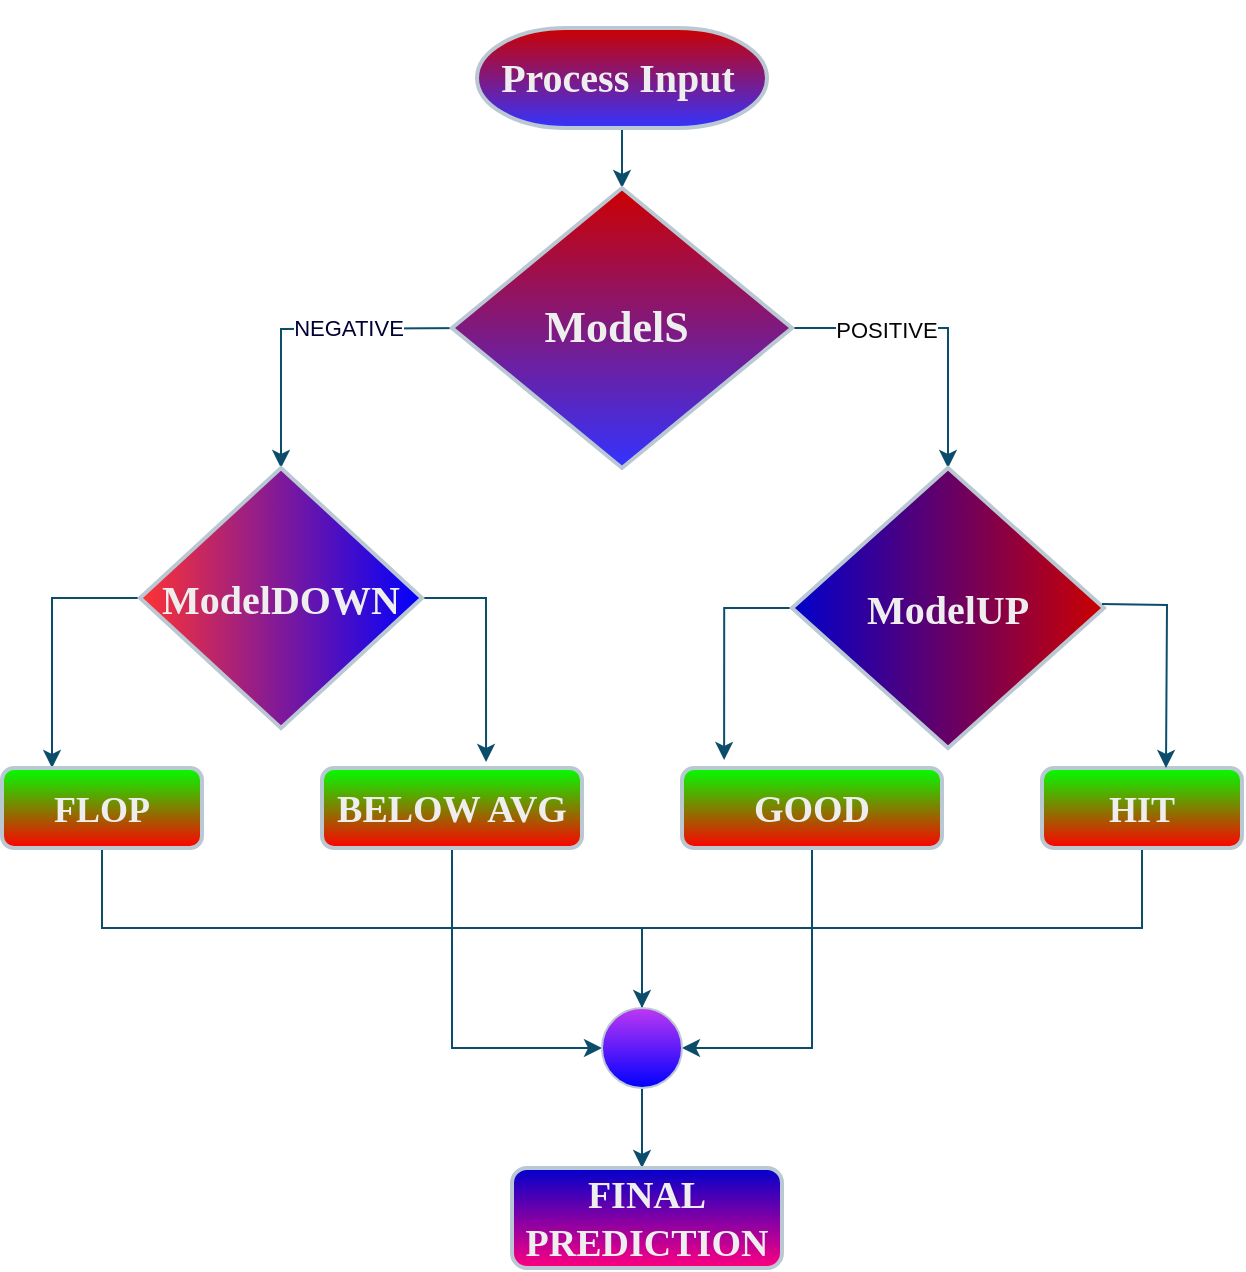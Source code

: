<mxfile version="21.6.6" type="github">
  <diagram id="C5RBs43oDa-KdzZeNtuy" name="Page-1">
    <mxGraphModel dx="1122" dy="761" grid="1" gridSize="10" guides="1" tooltips="1" connect="1" arrows="1" fold="1" page="1" pageScale="1" pageWidth="827" pageHeight="1169" math="0" shadow="0">
      <root>
        <mxCell id="WIyWlLk6GJQsqaUBKTNV-0" />
        <mxCell id="WIyWlLk6GJQsqaUBKTNV-1" parent="WIyWlLk6GJQsqaUBKTNV-0" />
        <mxCell id="fwAcgCH4Cena5gtede_H-2" value="" style="edgeStyle=orthogonalEdgeStyle;rounded=0;hachureGap=4;orthogonalLoop=1;jettySize=auto;html=1;fontFamily=Architects Daughter;fontSource=https%3A%2F%2Ffonts.googleapis.com%2Fcss%3Ffamily%3DArchitects%2BDaughter;fontSize=16;labelBackgroundColor=none;strokeColor=#0B4D6A;fontColor=default;" edge="1" parent="WIyWlLk6GJQsqaUBKTNV-1" source="fwAcgCH4Cena5gtede_H-0" target="fwAcgCH4Cena5gtede_H-1">
          <mxGeometry relative="1" as="geometry" />
        </mxCell>
        <mxCell id="fwAcgCH4Cena5gtede_H-0" value="&lt;h4&gt;&lt;font style=&quot;font-size: 20px;&quot; face=&quot;Times New Roman&quot;&gt;Process Input&amp;nbsp;&lt;/font&gt;&lt;/h4&gt;" style="strokeWidth=2;html=1;shape=mxgraph.flowchart.terminator;whiteSpace=wrap;rounded=0;hachureGap=4;fontFamily=Architects Daughter;fontSource=https%3A%2F%2Ffonts.googleapis.com%2Fcss%3Ffamily%3DArchitects%2BDaughter;fontSize=20;labelBackgroundColor=none;fillColor=#3333FF;strokeColor=#BAC8D3;fontColor=#EEEEEE;gradientColor=#CC0000;gradientDirection=north;" vertex="1" parent="WIyWlLk6GJQsqaUBKTNV-1">
          <mxGeometry x="277.5" y="230" width="145" height="50" as="geometry" />
        </mxCell>
        <mxCell id="fwAcgCH4Cena5gtede_H-16" value="" style="edgeStyle=orthogonalEdgeStyle;rounded=0;hachureGap=4;orthogonalLoop=1;jettySize=auto;html=1;fontFamily=Architects Daughter;fontSource=https%3A%2F%2Ffonts.googleapis.com%2Fcss%3Ffamily%3DArchitects%2BDaughter;fontSize=16;labelBackgroundColor=none;strokeColor=#0B4D6A;fontColor=default;" edge="1" parent="WIyWlLk6GJQsqaUBKTNV-1" source="fwAcgCH4Cena5gtede_H-1" target="fwAcgCH4Cena5gtede_H-13">
          <mxGeometry relative="1" as="geometry">
            <Array as="points">
              <mxPoint x="513" y="380" />
            </Array>
          </mxGeometry>
        </mxCell>
        <mxCell id="fwAcgCH4Cena5gtede_H-19" value="POSITIVE" style="edgeLabel;html=1;align=center;verticalAlign=middle;resizable=0;points=[];labelBackgroundColor=default;fontColor=#050505;rounded=0;labelBorderColor=none;" vertex="1" connectable="0" parent="fwAcgCH4Cena5gtede_H-16">
          <mxGeometry x="-0.365" y="-1" relative="1" as="geometry">
            <mxPoint as="offset" />
          </mxGeometry>
        </mxCell>
        <mxCell id="fwAcgCH4Cena5gtede_H-18" style="edgeStyle=orthogonalEdgeStyle;rounded=0;hachureGap=4;orthogonalLoop=1;jettySize=auto;html=1;fontFamily=Architects Daughter;fontSource=https%3A%2F%2Ffonts.googleapis.com%2Fcss%3Ffamily%3DArchitects%2BDaughter;fontSize=16;labelBackgroundColor=none;strokeColor=#0B4D6A;fontColor=default;" edge="1" parent="WIyWlLk6GJQsqaUBKTNV-1" target="fwAcgCH4Cena5gtede_H-17">
          <mxGeometry relative="1" as="geometry">
            <mxPoint x="277.5" y="380" as="sourcePoint" />
            <mxPoint x="114.5" y="380" as="targetPoint" />
          </mxGeometry>
        </mxCell>
        <mxCell id="fwAcgCH4Cena5gtede_H-20" value="NEGATIVE" style="edgeLabel;html=1;align=center;verticalAlign=middle;resizable=0;points=[];labelBackgroundColor=default;fontColor=#000033;rounded=0;" vertex="1" connectable="0" parent="fwAcgCH4Cena5gtede_H-18">
          <mxGeometry x="-0.231" y="-1" relative="1" as="geometry">
            <mxPoint as="offset" />
          </mxGeometry>
        </mxCell>
        <mxCell id="fwAcgCH4Cena5gtede_H-1" value="&lt;pre&gt;&lt;font size=&quot;1&quot; face=&quot;Times New Roman&quot;&gt;&lt;b style=&quot;font-size: 22px;&quot;&gt;ModelS &lt;/b&gt;&lt;/font&gt;&lt;/pre&gt;" style="rhombus;whiteSpace=wrap;html=1;fontSize=20;fontFamily=Architects Daughter;strokeWidth=2;rounded=0;hachureGap=4;fontSource=https%3A%2F%2Ffonts.googleapis.com%2Fcss%3Ffamily%3DArchitects%2BDaughter;labelBackgroundColor=none;fillColor=#3333FF;strokeColor=#BAC8D3;fontColor=#EEEEEE;gradientColor=#CC0000;gradientDirection=north;" vertex="1" parent="WIyWlLk6GJQsqaUBKTNV-1">
          <mxGeometry x="265" y="310" width="170" height="140" as="geometry" />
        </mxCell>
        <mxCell id="fwAcgCH4Cena5gtede_H-47" style="edgeStyle=orthogonalEdgeStyle;rounded=0;orthogonalLoop=1;jettySize=auto;html=1;exitX=0.5;exitY=1;exitDx=0;exitDy=0;entryX=0.162;entryY=-0.1;entryDx=0;entryDy=0;entryPerimeter=0;labelBackgroundColor=none;strokeColor=#0B4D6A;fontColor=default;" edge="1" parent="WIyWlLk6GJQsqaUBKTNV-1" source="fwAcgCH4Cena5gtede_H-13" target="fwAcgCH4Cena5gtede_H-41">
          <mxGeometry relative="1" as="geometry" />
        </mxCell>
        <mxCell id="fwAcgCH4Cena5gtede_H-13" value="&lt;pre&gt;&lt;font size=&quot;1&quot; face=&quot;Times New Roman&quot;&gt;&lt;b style=&quot;font-size: 20px;&quot;&gt;ModelUP&lt;/b&gt;&lt;/font&gt;&lt;/pre&gt;" style="rhombus;whiteSpace=wrap;html=1;fontSize=20;fontFamily=Architects Daughter;strokeWidth=2;rounded=0;hachureGap=4;fontSource=https%3A%2F%2Ffonts.googleapis.com%2Fcss%3Ffamily%3DArchitects%2BDaughter;direction=south;labelBackgroundColor=none;fillColor=#CC0000;strokeColor=#BAC8D3;fontColor=#EEEEEE;gradientColor=#0000CC;gradientDirection=south;" vertex="1" parent="WIyWlLk6GJQsqaUBKTNV-1">
          <mxGeometry x="435" y="450" width="156" height="140" as="geometry" />
        </mxCell>
        <mxCell id="fwAcgCH4Cena5gtede_H-43" style="edgeStyle=orthogonalEdgeStyle;rounded=0;orthogonalLoop=1;jettySize=auto;html=1;exitX=0.5;exitY=0;exitDx=0;exitDy=0;entryX=0.631;entryY=-0.075;entryDx=0;entryDy=0;entryPerimeter=0;labelBackgroundColor=none;strokeColor=#0B4D6A;fontColor=default;" edge="1" parent="WIyWlLk6GJQsqaUBKTNV-1" source="fwAcgCH4Cena5gtede_H-17" target="fwAcgCH4Cena5gtede_H-38">
          <mxGeometry relative="1" as="geometry" />
        </mxCell>
        <mxCell id="fwAcgCH4Cena5gtede_H-49" style="edgeStyle=orthogonalEdgeStyle;rounded=0;orthogonalLoop=1;jettySize=auto;html=1;exitX=0.5;exitY=1;exitDx=0;exitDy=0;entryX=0.25;entryY=0;entryDx=0;entryDy=0;labelBackgroundColor=none;strokeColor=#0B4D6A;fontColor=default;" edge="1" parent="WIyWlLk6GJQsqaUBKTNV-1" source="fwAcgCH4Cena5gtede_H-17" target="fwAcgCH4Cena5gtede_H-34">
          <mxGeometry relative="1" as="geometry" />
        </mxCell>
        <mxCell id="fwAcgCH4Cena5gtede_H-17" value="&lt;pre&gt;&lt;font size=&quot;1&quot; face=&quot;Times New Roman&quot;&gt;&lt;b style=&quot;font-size: 20px;&quot;&gt;ModelDOWN&lt;/b&gt;&lt;/font&gt;&lt;/pre&gt;" style="rhombus;whiteSpace=wrap;html=1;fontSize=20;fontFamily=Architects Daughter;strokeWidth=2;rounded=0;hachureGap=4;fontSource=https%3A%2F%2Ffonts.googleapis.com%2Fcss%3Ffamily%3DArchitects%2BDaughter;direction=south;labelBackgroundColor=none;fillColor=#FF3333;strokeColor=#BAC8D3;fontColor=#EEEEEE;gradientColor=#0000FF;gradientDirection=north;" vertex="1" parent="WIyWlLk6GJQsqaUBKTNV-1">
          <mxGeometry x="109" y="450" width="141" height="130" as="geometry" />
        </mxCell>
        <mxCell id="fwAcgCH4Cena5gtede_H-60" style="edgeStyle=orthogonalEdgeStyle;rounded=0;orthogonalLoop=1;jettySize=auto;html=1;exitX=0.5;exitY=1;exitDx=0;exitDy=0;entryX=0.5;entryY=1;entryDx=0;entryDy=0;labelBackgroundColor=none;strokeColor=#0B4D6A;fontColor=default;" edge="1" parent="WIyWlLk6GJQsqaUBKTNV-1">
          <mxGeometry relative="1" as="geometry">
            <mxPoint x="90" y="630" as="sourcePoint" />
            <mxPoint x="360" y="750" as="targetPoint" />
            <Array as="points">
              <mxPoint x="90" y="680" />
              <mxPoint x="360" y="680" />
            </Array>
          </mxGeometry>
        </mxCell>
        <mxCell id="fwAcgCH4Cena5gtede_H-34" value="&lt;font face=&quot;Times New Roman&quot;&gt;&lt;b style=&quot;font-size: 18px;&quot;&gt;FLOP&lt;/b&gt;&lt;/font&gt;" style="whiteSpace=wrap;html=1;fontSize=20;fontFamily=Architects Daughter;strokeWidth=2;rounded=1;hachureGap=4;fontSource=https%3A%2F%2Ffonts.googleapis.com%2Fcss%3Ffamily%3DArchitects%2BDaughter;labelBackgroundColor=none;fillColor=#FF0000;strokeColor=#BAC8D3;fontColor=#EEEEEE;gradientColor=#00FF00;gradientDirection=north;shadow=0;" vertex="1" parent="WIyWlLk6GJQsqaUBKTNV-1">
          <mxGeometry x="40" y="600" width="100" height="40" as="geometry" />
        </mxCell>
        <mxCell id="fwAcgCH4Cena5gtede_H-57" style="edgeStyle=orthogonalEdgeStyle;rounded=0;orthogonalLoop=1;jettySize=auto;html=1;exitX=0.5;exitY=1;exitDx=0;exitDy=0;entryX=0;entryY=0.5;entryDx=0;entryDy=0;labelBackgroundColor=none;strokeColor=#0B4D6A;fontColor=default;" edge="1" parent="WIyWlLk6GJQsqaUBKTNV-1" source="fwAcgCH4Cena5gtede_H-38" target="fwAcgCH4Cena5gtede_H-51">
          <mxGeometry relative="1" as="geometry" />
        </mxCell>
        <mxCell id="fwAcgCH4Cena5gtede_H-38" value="&lt;font size=&quot;1&quot; face=&quot;Times New Roman&quot;&gt;&lt;b style=&quot;font-size: 19px;&quot;&gt;BELOW AVG&lt;/b&gt;&lt;/font&gt;" style="whiteSpace=wrap;html=1;fontSize=20;fontFamily=Architects Daughter;strokeWidth=2;rounded=1;hachureGap=4;fontSource=https%3A%2F%2Ffonts.googleapis.com%2Fcss%3Ffamily%3DArchitects%2BDaughter;labelBackgroundColor=none;fillColor=#FF0000;strokeColor=#BAC8D3;fontColor=#EEEEEE;gradientColor=#00FF00;gradientDirection=north;shadow=0;" vertex="1" parent="WIyWlLk6GJQsqaUBKTNV-1">
          <mxGeometry x="200" y="600" width="130" height="40" as="geometry" />
        </mxCell>
        <mxCell id="fwAcgCH4Cena5gtede_H-52" style="edgeStyle=orthogonalEdgeStyle;rounded=0;orthogonalLoop=1;jettySize=auto;html=1;exitX=0.5;exitY=1;exitDx=0;exitDy=0;entryX=1;entryY=0.5;entryDx=0;entryDy=0;labelBackgroundColor=none;strokeColor=#0B4D6A;fontColor=default;" edge="1" parent="WIyWlLk6GJQsqaUBKTNV-1" source="fwAcgCH4Cena5gtede_H-41" target="fwAcgCH4Cena5gtede_H-51">
          <mxGeometry relative="1" as="geometry" />
        </mxCell>
        <mxCell id="fwAcgCH4Cena5gtede_H-41" value="&lt;font size=&quot;1&quot; face=&quot;Times New Roman&quot;&gt;&lt;b style=&quot;font-size: 19px;&quot;&gt;GOOD&lt;/b&gt;&lt;/font&gt;" style="whiteSpace=wrap;html=1;fontSize=20;fontFamily=Architects Daughter;strokeWidth=2;rounded=1;hachureGap=4;fontSource=https%3A%2F%2Ffonts.googleapis.com%2Fcss%3Ffamily%3DArchitects%2BDaughter;labelBackgroundColor=none;fillColor=#FF0000;strokeColor=#BAC8D3;fontColor=#EEEEEE;gradientColor=#00FF00;gradientDirection=north;shadow=0;" vertex="1" parent="WIyWlLk6GJQsqaUBKTNV-1">
          <mxGeometry x="380" y="600" width="130" height="40" as="geometry" />
        </mxCell>
        <mxCell id="fwAcgCH4Cena5gtede_H-58" style="edgeStyle=orthogonalEdgeStyle;rounded=0;orthogonalLoop=1;jettySize=auto;html=1;exitX=0.5;exitY=1;exitDx=0;exitDy=0;labelBackgroundColor=none;strokeColor=#0B4D6A;fontColor=default;" edge="1" parent="WIyWlLk6GJQsqaUBKTNV-1" source="fwAcgCH4Cena5gtede_H-42" target="fwAcgCH4Cena5gtede_H-51">
          <mxGeometry relative="1" as="geometry" />
        </mxCell>
        <mxCell id="fwAcgCH4Cena5gtede_H-42" value="&lt;font face=&quot;Times New Roman&quot;&gt;&lt;b style=&quot;font-size: 18px;&quot;&gt;HIT&lt;/b&gt;&lt;/font&gt;" style="whiteSpace=wrap;html=1;fontSize=20;fontFamily=Architects Daughter;strokeWidth=2;rounded=1;hachureGap=4;fontSource=https%3A%2F%2Ffonts.googleapis.com%2Fcss%3Ffamily%3DArchitects%2BDaughter;labelBackgroundColor=none;fillColor=#FF0000;strokeColor=#BAC8D3;fontColor=#EEEEEE;gradientColor=#00FF00;gradientDirection=north;shadow=0;glass=0;" vertex="1" parent="WIyWlLk6GJQsqaUBKTNV-1">
          <mxGeometry x="560" y="600" width="100" height="40" as="geometry" />
        </mxCell>
        <mxCell id="fwAcgCH4Cena5gtede_H-45" style="edgeStyle=orthogonalEdgeStyle;rounded=0;orthogonalLoop=1;jettySize=auto;html=1;exitX=0.5;exitY=0;exitDx=0;exitDy=0;entryX=0.631;entryY=-0.075;entryDx=0;entryDy=0;entryPerimeter=0;labelBackgroundColor=none;strokeColor=#0B4D6A;fontColor=default;" edge="1" parent="WIyWlLk6GJQsqaUBKTNV-1">
          <mxGeometry relative="1" as="geometry">
            <mxPoint x="590" y="518" as="sourcePoint" />
            <mxPoint x="622" y="600" as="targetPoint" />
          </mxGeometry>
        </mxCell>
        <mxCell id="fwAcgCH4Cena5gtede_H-62" value="" style="edgeStyle=orthogonalEdgeStyle;rounded=0;orthogonalLoop=1;jettySize=auto;html=1;labelBackgroundColor=none;strokeColor=#0B4D6A;fontColor=default;" edge="1" parent="WIyWlLk6GJQsqaUBKTNV-1" source="fwAcgCH4Cena5gtede_H-51">
          <mxGeometry relative="1" as="geometry">
            <mxPoint x="360" y="800" as="targetPoint" />
          </mxGeometry>
        </mxCell>
        <mxCell id="fwAcgCH4Cena5gtede_H-51" value="" style="ellipse;whiteSpace=wrap;html=1;aspect=fixed;labelBackgroundColor=none;fillColor=#0000FF;strokeColor=#BAC8D3;fontColor=#EEEEEE;rounded=0;gradientColor=#be38f3;gradientDirection=north;" vertex="1" parent="WIyWlLk6GJQsqaUBKTNV-1">
          <mxGeometry x="340" y="720" width="40" height="40" as="geometry" />
        </mxCell>
        <mxCell id="fwAcgCH4Cena5gtede_H-63" value="&lt;font size=&quot;1&quot; face=&quot;Times New Roman&quot;&gt;&lt;b style=&quot;font-size: 19px;&quot;&gt;FINAL PREDICTION&lt;/b&gt;&lt;/font&gt;" style="whiteSpace=wrap;html=1;fontSize=20;fontFamily=Architects Daughter;strokeWidth=2;rounded=1;hachureGap=4;fontSource=https%3A%2F%2Ffonts.googleapis.com%2Fcss%3Ffamily%3DArchitects%2BDaughter;labelBackgroundColor=none;fillColor=#FF0080;strokeColor=#BAC8D3;fontColor=#EEEEEE;gradientColor=#0000CC;gradientDirection=north;" vertex="1" parent="WIyWlLk6GJQsqaUBKTNV-1">
          <mxGeometry x="295" y="800" width="135" height="50" as="geometry" />
        </mxCell>
      </root>
    </mxGraphModel>
  </diagram>
</mxfile>
